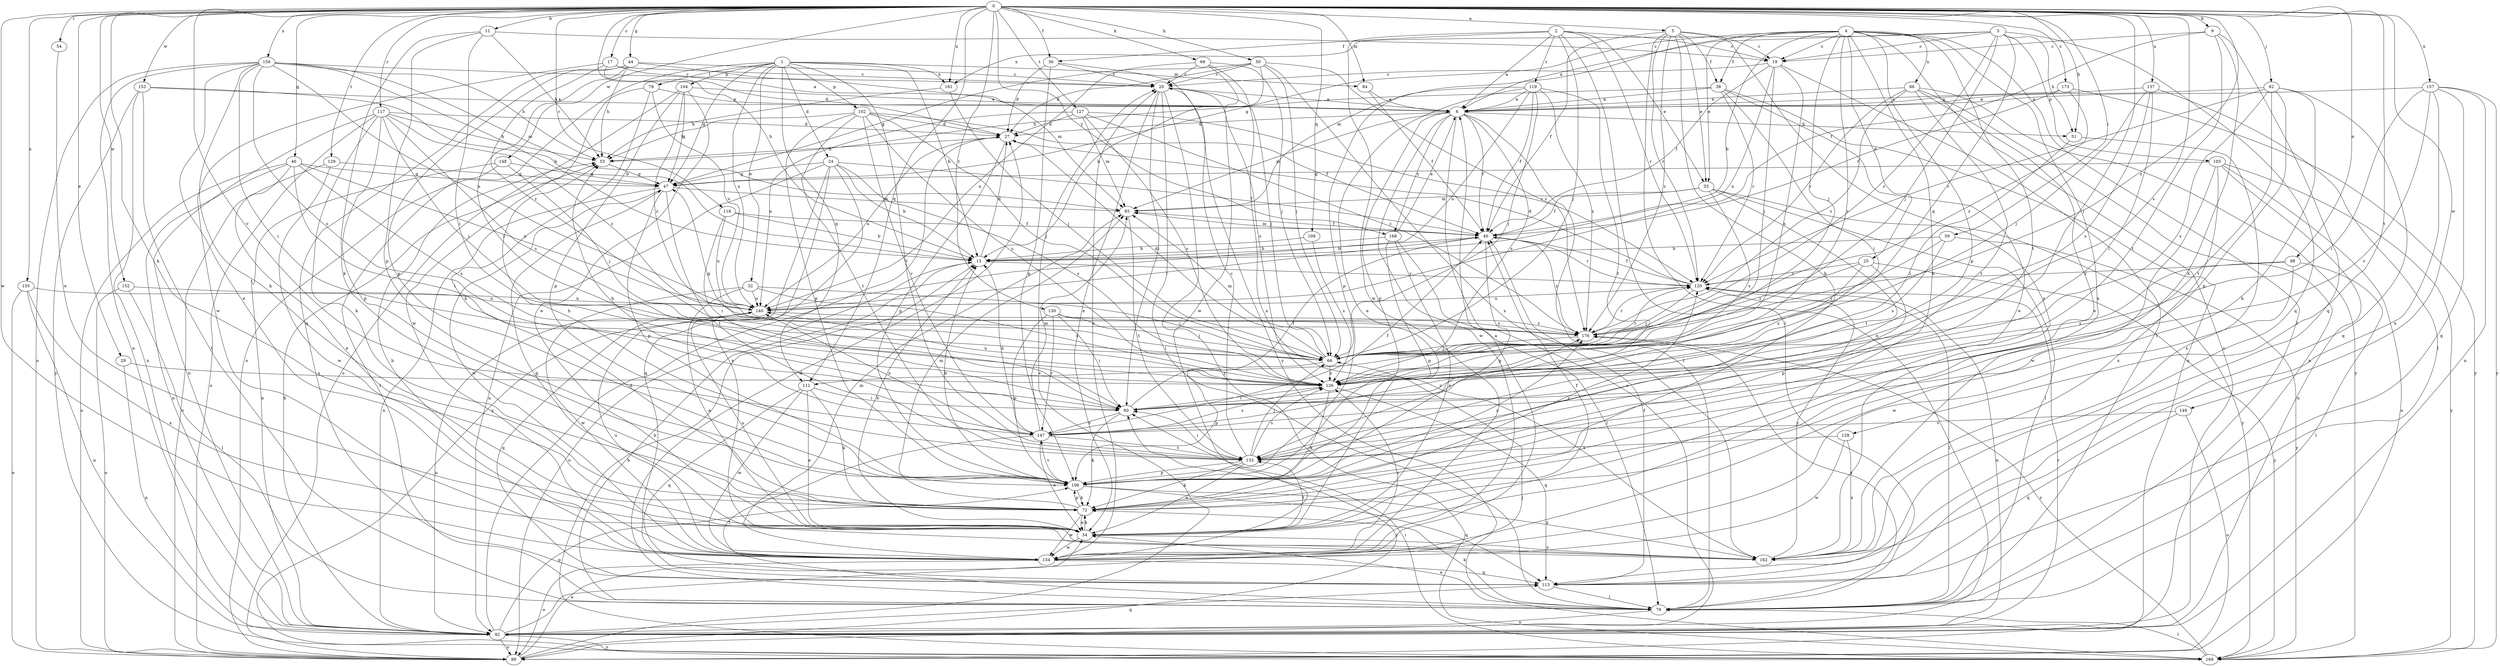 strict digraph  {
0;
1;
2;
3;
4;
5;
6;
9;
11;
13;
17;
19;
20;
24;
25;
27;
29;
32;
33;
34;
36;
38;
40;
44;
46;
47;
50;
51;
53;
54;
59;
60;
62;
66;
69;
72;
78;
79;
84;
85;
86;
92;
98;
99;
102;
104;
105;
106;
108;
111;
113;
117;
118;
119;
120;
126;
127;
128;
129;
130;
133;
137;
140;
147;
148;
149;
152;
153;
154;
155;
156;
157;
161;
162;
168;
169;
173;
176;
0 -> 5  [label=a];
0 -> 9  [label=b];
0 -> 11  [label=b];
0 -> 13  [label=b];
0 -> 17  [label=c];
0 -> 29  [label=e];
0 -> 36  [label=f];
0 -> 44  [label=g];
0 -> 46  [label=g];
0 -> 50  [label=h];
0 -> 51  [label=h];
0 -> 54  [label=i];
0 -> 59  [label=i];
0 -> 60  [label=i];
0 -> 62  [label=j];
0 -> 69  [label=k];
0 -> 72  [label=k];
0 -> 84  [label=m];
0 -> 98  [label=o];
0 -> 108  [label=q];
0 -> 111  [label=q];
0 -> 117  [label=r];
0 -> 118  [label=r];
0 -> 126  [label=s];
0 -> 127  [label=t];
0 -> 128  [label=t];
0 -> 129  [label=t];
0 -> 130  [label=t];
0 -> 137  [label=u];
0 -> 147  [label=v];
0 -> 148  [label=w];
0 -> 149  [label=w];
0 -> 152  [label=w];
0 -> 153  [label=w];
0 -> 154  [label=w];
0 -> 155  [label=x];
0 -> 156  [label=x];
0 -> 157  [label=x];
0 -> 161  [label=x];
0 -> 168  [label=y];
0 -> 173  [label=z];
0 -> 176  [label=z];
1 -> 13  [label=b];
1 -> 24  [label=d];
1 -> 32  [label=e];
1 -> 47  [label=g];
1 -> 78  [label=l];
1 -> 84  [label=m];
1 -> 99  [label=o];
1 -> 102  [label=p];
1 -> 104  [label=p];
1 -> 111  [label=q];
1 -> 133  [label=t];
1 -> 140  [label=u];
1 -> 161  [label=x];
2 -> 6  [label=a];
2 -> 19  [label=c];
2 -> 33  [label=e];
2 -> 36  [label=f];
2 -> 66  [label=j];
2 -> 79  [label=l];
2 -> 119  [label=r];
2 -> 120  [label=r];
2 -> 154  [label=w];
3 -> 6  [label=a];
3 -> 19  [label=c];
3 -> 51  [label=h];
3 -> 66  [label=j];
3 -> 105  [label=p];
3 -> 111  [label=q];
3 -> 113  [label=q];
3 -> 161  [label=x];
3 -> 176  [label=z];
4 -> 13  [label=b];
4 -> 19  [label=c];
4 -> 25  [label=d];
4 -> 33  [label=e];
4 -> 38  [label=f];
4 -> 47  [label=g];
4 -> 66  [label=j];
4 -> 72  [label=k];
4 -> 79  [label=l];
4 -> 85  [label=m];
4 -> 86  [label=n];
4 -> 99  [label=o];
4 -> 106  [label=p];
4 -> 126  [label=s];
4 -> 133  [label=t];
4 -> 162  [label=x];
5 -> 19  [label=c];
5 -> 33  [label=e];
5 -> 38  [label=f];
5 -> 40  [label=f];
5 -> 72  [label=k];
5 -> 92  [label=n];
5 -> 120  [label=r];
5 -> 162  [label=x];
5 -> 176  [label=z];
6 -> 27  [label=d];
6 -> 40  [label=f];
6 -> 51  [label=h];
6 -> 79  [label=l];
6 -> 85  [label=m];
6 -> 99  [label=o];
6 -> 106  [label=p];
6 -> 126  [label=s];
6 -> 154  [label=w];
6 -> 168  [label=y];
9 -> 19  [label=c];
9 -> 40  [label=f];
9 -> 72  [label=k];
9 -> 113  [label=q];
9 -> 133  [label=t];
11 -> 19  [label=c];
11 -> 53  [label=h];
11 -> 60  [label=i];
11 -> 72  [label=k];
11 -> 106  [label=p];
13 -> 27  [label=d];
13 -> 99  [label=o];
13 -> 120  [label=r];
17 -> 6  [label=a];
17 -> 20  [label=c];
17 -> 27  [label=d];
17 -> 154  [label=w];
17 -> 176  [label=z];
19 -> 20  [label=c];
19 -> 40  [label=f];
19 -> 66  [label=j];
19 -> 79  [label=l];
19 -> 126  [label=s];
19 -> 140  [label=u];
20 -> 6  [label=a];
20 -> 34  [label=e];
20 -> 60  [label=i];
20 -> 66  [label=j];
20 -> 79  [label=l];
20 -> 126  [label=s];
20 -> 169  [label=y];
24 -> 13  [label=b];
24 -> 40  [label=f];
24 -> 47  [label=g];
24 -> 92  [label=n];
24 -> 113  [label=q];
24 -> 126  [label=s];
24 -> 162  [label=x];
24 -> 169  [label=y];
25 -> 106  [label=p];
25 -> 120  [label=r];
25 -> 126  [label=s];
25 -> 169  [label=y];
25 -> 176  [label=z];
27 -> 53  [label=h];
27 -> 106  [label=p];
27 -> 140  [label=u];
29 -> 92  [label=n];
29 -> 126  [label=s];
32 -> 34  [label=e];
32 -> 66  [label=j];
32 -> 126  [label=s];
32 -> 140  [label=u];
32 -> 154  [label=w];
33 -> 40  [label=f];
33 -> 79  [label=l];
33 -> 85  [label=m];
33 -> 126  [label=s];
33 -> 133  [label=t];
33 -> 169  [label=y];
34 -> 13  [label=b];
34 -> 40  [label=f];
34 -> 72  [label=k];
34 -> 133  [label=t];
34 -> 140  [label=u];
34 -> 154  [label=w];
34 -> 162  [label=x];
36 -> 20  [label=c];
36 -> 27  [label=d];
36 -> 106  [label=p];
36 -> 169  [label=y];
38 -> 6  [label=a];
38 -> 34  [label=e];
38 -> 53  [label=h];
38 -> 60  [label=i];
38 -> 92  [label=n];
38 -> 120  [label=r];
40 -> 13  [label=b];
40 -> 85  [label=m];
40 -> 106  [label=p];
40 -> 120  [label=r];
40 -> 176  [label=z];
44 -> 20  [label=c];
44 -> 53  [label=h];
44 -> 60  [label=i];
44 -> 85  [label=m];
44 -> 106  [label=p];
44 -> 113  [label=q];
46 -> 34  [label=e];
46 -> 47  [label=g];
46 -> 60  [label=i];
46 -> 92  [label=n];
46 -> 99  [label=o];
46 -> 126  [label=s];
46 -> 140  [label=u];
47 -> 85  [label=m];
47 -> 92  [label=n];
47 -> 106  [label=p];
47 -> 133  [label=t];
47 -> 154  [label=w];
50 -> 13  [label=b];
50 -> 20  [label=c];
50 -> 27  [label=d];
50 -> 47  [label=g];
50 -> 66  [label=j];
50 -> 162  [label=x];
50 -> 176  [label=z];
51 -> 60  [label=i];
51 -> 162  [label=x];
53 -> 47  [label=g];
54 -> 34  [label=e];
59 -> 13  [label=b];
59 -> 66  [label=j];
59 -> 126  [label=s];
59 -> 169  [label=y];
60 -> 40  [label=f];
60 -> 72  [label=k];
60 -> 147  [label=v];
62 -> 6  [label=a];
62 -> 72  [label=k];
62 -> 106  [label=p];
62 -> 113  [label=q];
62 -> 120  [label=r];
62 -> 126  [label=s];
62 -> 133  [label=t];
66 -> 27  [label=d];
66 -> 47  [label=g];
66 -> 85  [label=m];
66 -> 106  [label=p];
66 -> 120  [label=r];
66 -> 126  [label=s];
69 -> 20  [label=c];
69 -> 66  [label=j];
69 -> 140  [label=u];
69 -> 154  [label=w];
69 -> 162  [label=x];
72 -> 34  [label=e];
72 -> 85  [label=m];
72 -> 106  [label=p];
72 -> 120  [label=r];
72 -> 154  [label=w];
78 -> 6  [label=a];
78 -> 72  [label=k];
78 -> 140  [label=u];
78 -> 154  [label=w];
79 -> 13  [label=b];
79 -> 27  [label=d];
79 -> 34  [label=e];
79 -> 72  [label=k];
79 -> 92  [label=n];
79 -> 176  [label=z];
84 -> 6  [label=a];
84 -> 40  [label=f];
85 -> 40  [label=f];
85 -> 133  [label=t];
86 -> 6  [label=a];
86 -> 34  [label=e];
86 -> 92  [label=n];
86 -> 120  [label=r];
86 -> 133  [label=t];
86 -> 169  [label=y];
86 -> 176  [label=z];
92 -> 27  [label=d];
92 -> 53  [label=h];
92 -> 66  [label=j];
92 -> 99  [label=o];
92 -> 106  [label=p];
92 -> 113  [label=q];
92 -> 120  [label=r];
92 -> 169  [label=y];
98 -> 79  [label=l];
98 -> 120  [label=r];
98 -> 126  [label=s];
98 -> 154  [label=w];
99 -> 20  [label=c];
99 -> 34  [label=e];
99 -> 60  [label=i];
102 -> 27  [label=d];
102 -> 40  [label=f];
102 -> 53  [label=h];
102 -> 66  [label=j];
102 -> 106  [label=p];
102 -> 126  [label=s];
102 -> 133  [label=t];
102 -> 147  [label=v];
104 -> 6  [label=a];
104 -> 34  [label=e];
104 -> 47  [label=g];
104 -> 99  [label=o];
104 -> 106  [label=p];
104 -> 176  [label=z];
105 -> 47  [label=g];
105 -> 92  [label=n];
105 -> 99  [label=o];
105 -> 154  [label=w];
105 -> 162  [label=x];
105 -> 169  [label=y];
106 -> 13  [label=b];
106 -> 72  [label=k];
106 -> 113  [label=q];
106 -> 147  [label=v];
106 -> 162  [label=x];
106 -> 176  [label=z];
108 -> 13  [label=b];
108 -> 126  [label=s];
111 -> 34  [label=e];
111 -> 60  [label=i];
111 -> 72  [label=k];
111 -> 113  [label=q];
111 -> 154  [label=w];
113 -> 40  [label=f];
113 -> 79  [label=l];
117 -> 27  [label=d];
117 -> 53  [label=h];
117 -> 66  [label=j];
117 -> 72  [label=k];
117 -> 92  [label=n];
117 -> 99  [label=o];
117 -> 106  [label=p];
117 -> 126  [label=s];
117 -> 176  [label=z];
118 -> 13  [label=b];
118 -> 40  [label=f];
118 -> 60  [label=i];
118 -> 140  [label=u];
119 -> 6  [label=a];
119 -> 34  [label=e];
119 -> 40  [label=f];
119 -> 66  [label=j];
119 -> 106  [label=p];
119 -> 133  [label=t];
119 -> 140  [label=u];
119 -> 176  [label=z];
120 -> 27  [label=d];
120 -> 40  [label=f];
120 -> 66  [label=j];
120 -> 79  [label=l];
120 -> 92  [label=n];
120 -> 140  [label=u];
126 -> 60  [label=i];
126 -> 72  [label=k];
126 -> 113  [label=q];
126 -> 140  [label=u];
127 -> 27  [label=d];
127 -> 85  [label=m];
127 -> 120  [label=r];
127 -> 126  [label=s];
127 -> 140  [label=u];
127 -> 176  [label=z];
128 -> 133  [label=t];
128 -> 154  [label=w];
128 -> 162  [label=x];
129 -> 47  [label=g];
129 -> 99  [label=o];
129 -> 154  [label=w];
130 -> 60  [label=i];
130 -> 66  [label=j];
130 -> 106  [label=p];
130 -> 147  [label=v];
130 -> 176  [label=z];
133 -> 20  [label=c];
133 -> 34  [label=e];
133 -> 53  [label=h];
133 -> 60  [label=i];
133 -> 66  [label=j];
133 -> 72  [label=k];
133 -> 106  [label=p];
133 -> 126  [label=s];
137 -> 6  [label=a];
137 -> 60  [label=i];
137 -> 66  [label=j];
137 -> 79  [label=l];
137 -> 126  [label=s];
140 -> 40  [label=f];
140 -> 92  [label=n];
140 -> 113  [label=q];
140 -> 176  [label=z];
147 -> 13  [label=b];
147 -> 34  [label=e];
147 -> 40  [label=f];
147 -> 53  [label=h];
147 -> 79  [label=l];
147 -> 85  [label=m];
147 -> 126  [label=s];
147 -> 133  [label=t];
147 -> 140  [label=u];
147 -> 176  [label=z];
148 -> 47  [label=g];
148 -> 66  [label=j];
148 -> 79  [label=l];
148 -> 92  [label=n];
149 -> 99  [label=o];
149 -> 113  [label=q];
149 -> 147  [label=v];
152 -> 79  [label=l];
152 -> 99  [label=o];
152 -> 140  [label=u];
153 -> 6  [label=a];
153 -> 13  [label=b];
153 -> 79  [label=l];
153 -> 92  [label=n];
153 -> 169  [label=y];
154 -> 6  [label=a];
154 -> 20  [label=c];
154 -> 53  [label=h];
154 -> 85  [label=m];
154 -> 99  [label=o];
154 -> 113  [label=q];
154 -> 126  [label=s];
154 -> 140  [label=u];
155 -> 92  [label=n];
155 -> 99  [label=o];
155 -> 140  [label=u];
155 -> 162  [label=x];
156 -> 13  [label=b];
156 -> 20  [label=c];
156 -> 34  [label=e];
156 -> 53  [label=h];
156 -> 60  [label=i];
156 -> 72  [label=k];
156 -> 85  [label=m];
156 -> 92  [label=n];
156 -> 99  [label=o];
156 -> 126  [label=s];
156 -> 140  [label=u];
157 -> 6  [label=a];
157 -> 60  [label=i];
157 -> 92  [label=n];
157 -> 113  [label=q];
157 -> 147  [label=v];
157 -> 162  [label=x];
157 -> 169  [label=y];
161 -> 53  [label=h];
161 -> 66  [label=j];
162 -> 47  [label=g];
162 -> 120  [label=r];
168 -> 6  [label=a];
168 -> 13  [label=b];
168 -> 34  [label=e];
168 -> 79  [label=l];
168 -> 106  [label=p];
169 -> 13  [label=b];
169 -> 60  [label=i];
169 -> 79  [label=l];
169 -> 176  [label=z];
173 -> 6  [label=a];
173 -> 40  [label=f];
173 -> 169  [label=y];
173 -> 176  [label=z];
176 -> 66  [label=j];
176 -> 120  [label=r];
}
